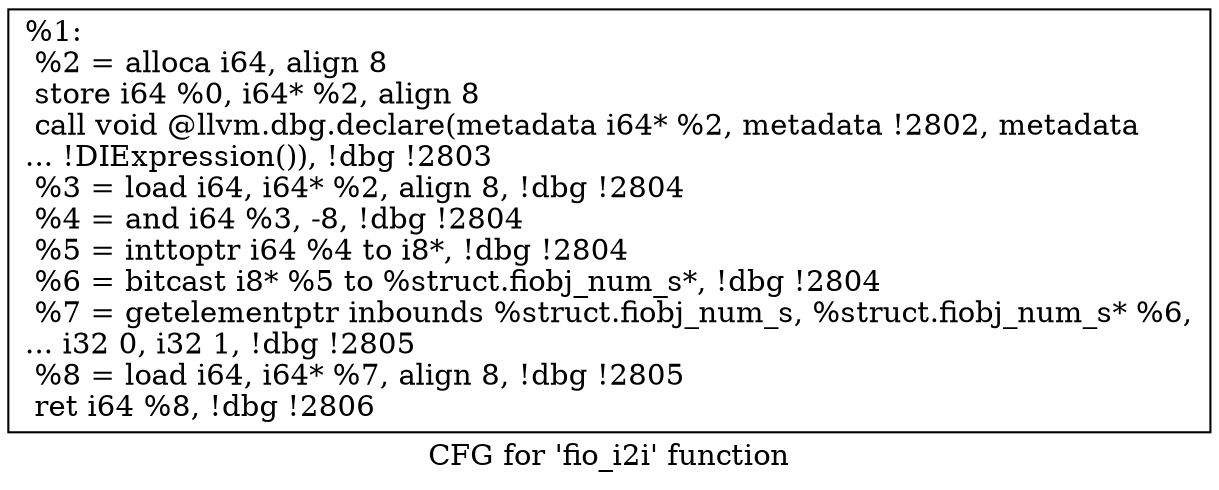 digraph "CFG for 'fio_i2i' function" {
	label="CFG for 'fio_i2i' function";

	Node0x5568520183b0 [shape=record,label="{%1:\l  %2 = alloca i64, align 8\l  store i64 %0, i64* %2, align 8\l  call void @llvm.dbg.declare(metadata i64* %2, metadata !2802, metadata\l... !DIExpression()), !dbg !2803\l  %3 = load i64, i64* %2, align 8, !dbg !2804\l  %4 = and i64 %3, -8, !dbg !2804\l  %5 = inttoptr i64 %4 to i8*, !dbg !2804\l  %6 = bitcast i8* %5 to %struct.fiobj_num_s*, !dbg !2804\l  %7 = getelementptr inbounds %struct.fiobj_num_s, %struct.fiobj_num_s* %6,\l... i32 0, i32 1, !dbg !2805\l  %8 = load i64, i64* %7, align 8, !dbg !2805\l  ret i64 %8, !dbg !2806\l}"];
}
